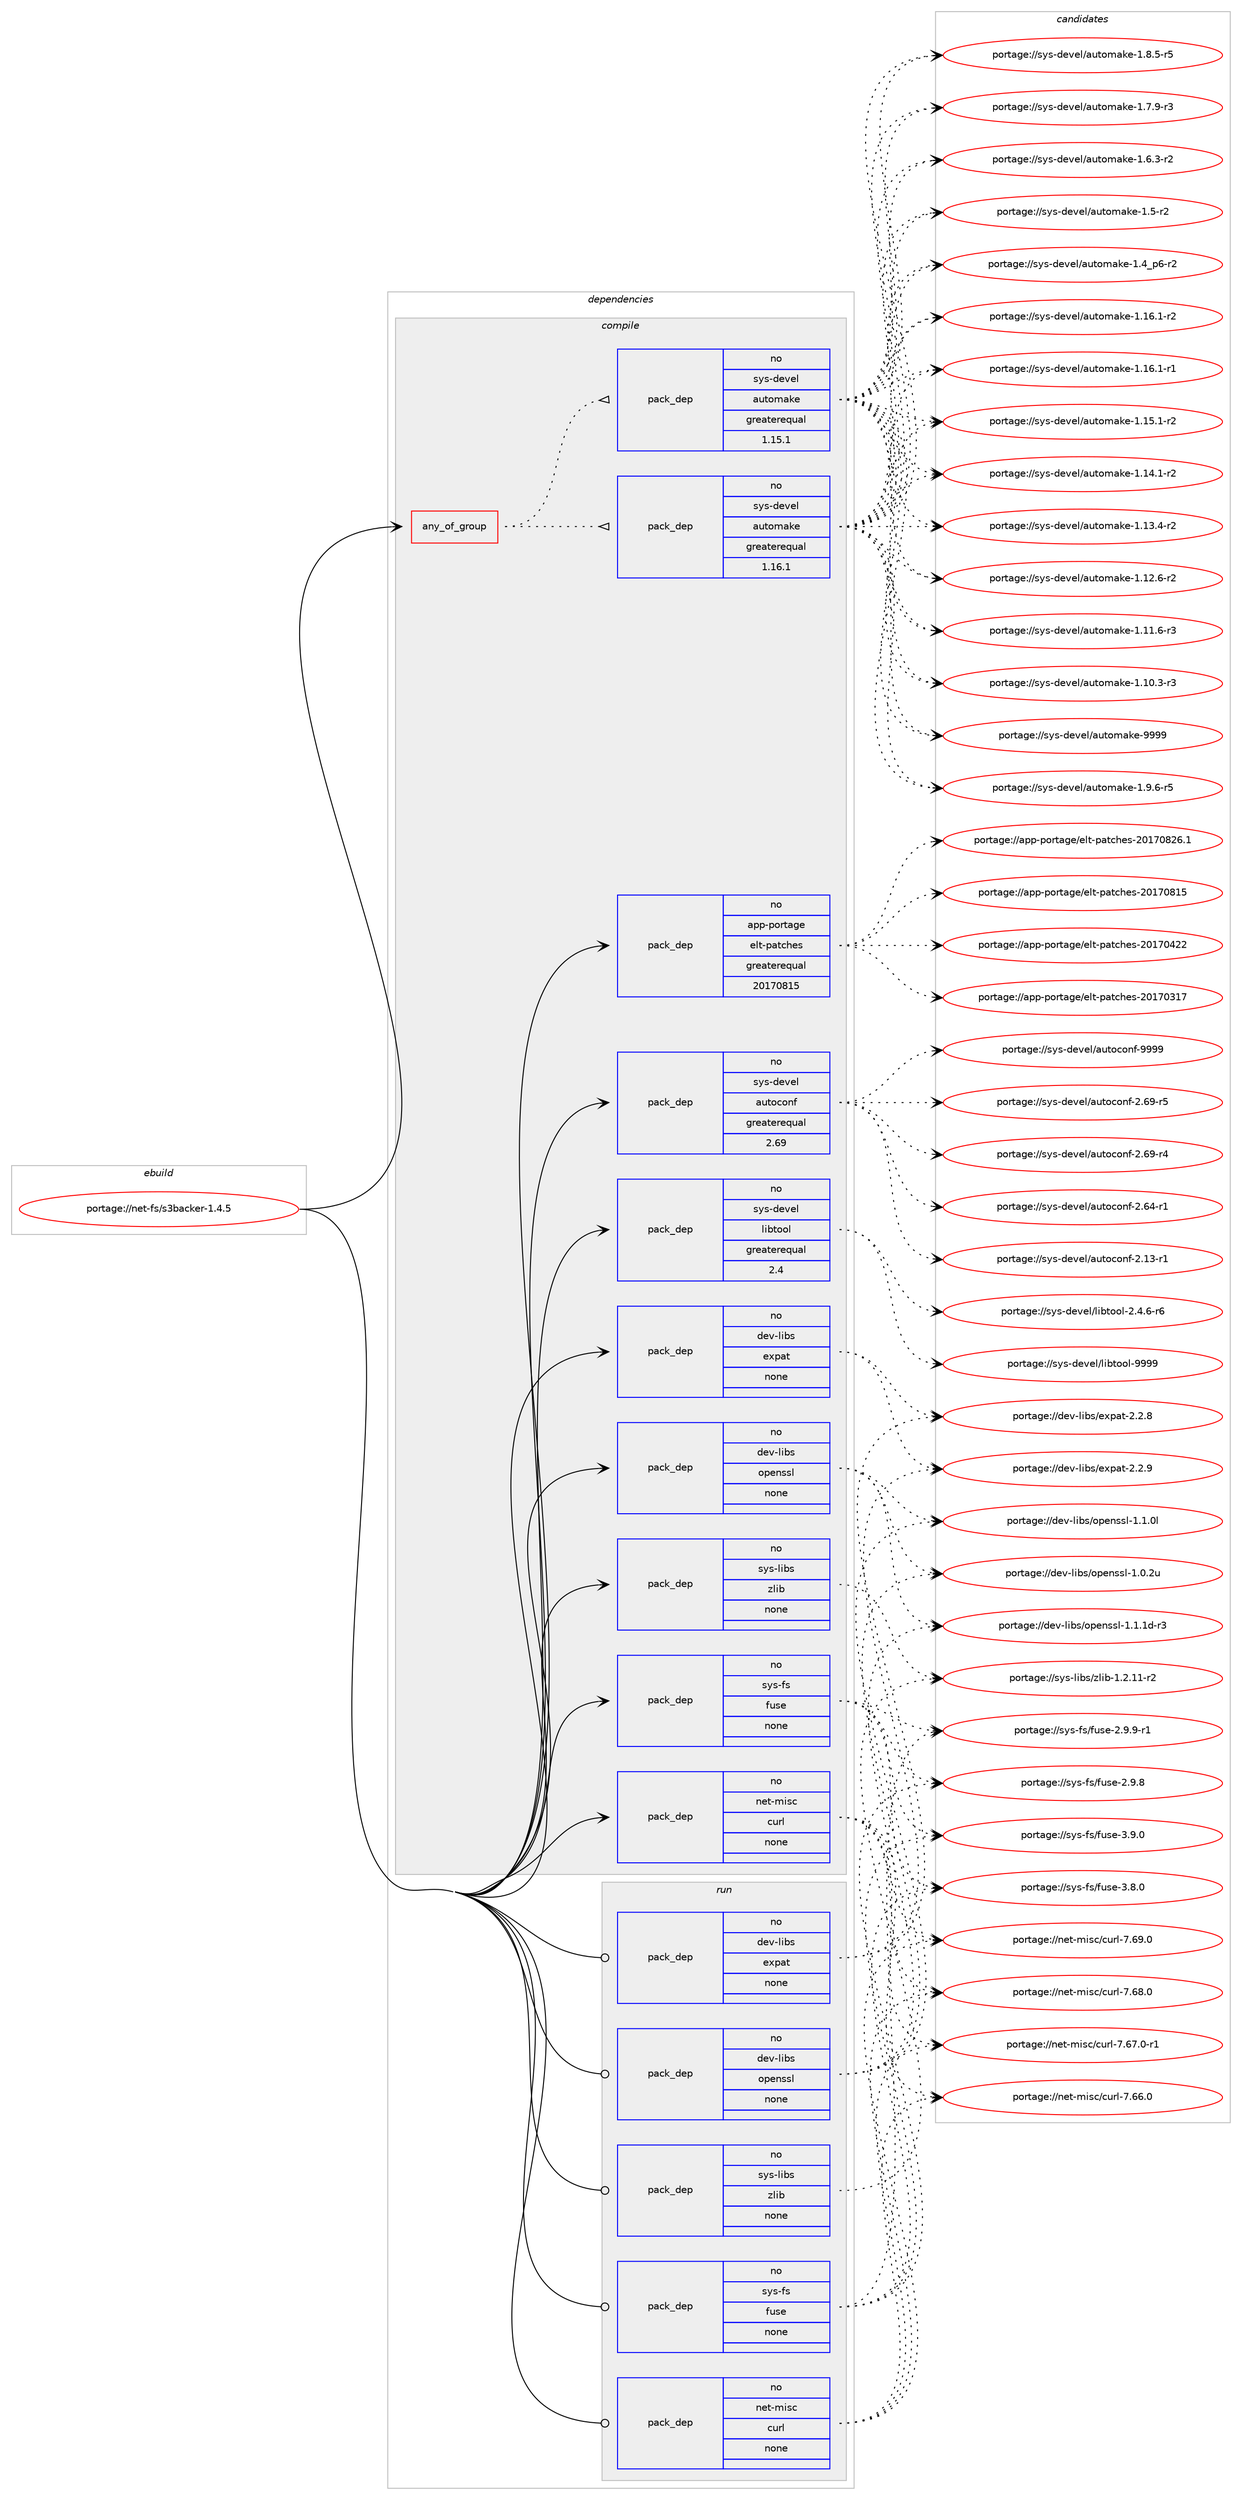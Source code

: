 digraph prolog {

# *************
# Graph options
# *************

newrank=true;
concentrate=true;
compound=true;
graph [rankdir=LR,fontname=Helvetica,fontsize=10,ranksep=1.5];#, ranksep=2.5, nodesep=0.2];
edge  [arrowhead=vee];
node  [fontname=Helvetica,fontsize=10];

# **********
# The ebuild
# **********

subgraph cluster_leftcol {
color=gray;
rank=same;
label=<<i>ebuild</i>>;
id [label="portage://net-fs/s3backer-1.4.5", color=red, width=4, href="../net-fs/s3backer-1.4.5.svg"];
}

# ****************
# The dependencies
# ****************

subgraph cluster_midcol {
color=gray;
label=<<i>dependencies</i>>;
subgraph cluster_compile {
fillcolor="#eeeeee";
style=filled;
label=<<i>compile</i>>;
subgraph any878 {
dependency39055 [label=<<TABLE BORDER="0" CELLBORDER="1" CELLSPACING="0" CELLPADDING="4"><TR><TD CELLPADDING="10">any_of_group</TD></TR></TABLE>>, shape=none, color=red];subgraph pack30999 {
dependency39056 [label=<<TABLE BORDER="0" CELLBORDER="1" CELLSPACING="0" CELLPADDING="4" WIDTH="220"><TR><TD ROWSPAN="6" CELLPADDING="30">pack_dep</TD></TR><TR><TD WIDTH="110">no</TD></TR><TR><TD>sys-devel</TD></TR><TR><TD>automake</TD></TR><TR><TD>greaterequal</TD></TR><TR><TD>1.16.1</TD></TR></TABLE>>, shape=none, color=blue];
}
dependency39055:e -> dependency39056:w [weight=20,style="dotted",arrowhead="oinv"];
subgraph pack31000 {
dependency39057 [label=<<TABLE BORDER="0" CELLBORDER="1" CELLSPACING="0" CELLPADDING="4" WIDTH="220"><TR><TD ROWSPAN="6" CELLPADDING="30">pack_dep</TD></TR><TR><TD WIDTH="110">no</TD></TR><TR><TD>sys-devel</TD></TR><TR><TD>automake</TD></TR><TR><TD>greaterequal</TD></TR><TR><TD>1.15.1</TD></TR></TABLE>>, shape=none, color=blue];
}
dependency39055:e -> dependency39057:w [weight=20,style="dotted",arrowhead="oinv"];
}
id:e -> dependency39055:w [weight=20,style="solid",arrowhead="vee"];
subgraph pack31001 {
dependency39058 [label=<<TABLE BORDER="0" CELLBORDER="1" CELLSPACING="0" CELLPADDING="4" WIDTH="220"><TR><TD ROWSPAN="6" CELLPADDING="30">pack_dep</TD></TR><TR><TD WIDTH="110">no</TD></TR><TR><TD>app-portage</TD></TR><TR><TD>elt-patches</TD></TR><TR><TD>greaterequal</TD></TR><TR><TD>20170815</TD></TR></TABLE>>, shape=none, color=blue];
}
id:e -> dependency39058:w [weight=20,style="solid",arrowhead="vee"];
subgraph pack31002 {
dependency39059 [label=<<TABLE BORDER="0" CELLBORDER="1" CELLSPACING="0" CELLPADDING="4" WIDTH="220"><TR><TD ROWSPAN="6" CELLPADDING="30">pack_dep</TD></TR><TR><TD WIDTH="110">no</TD></TR><TR><TD>dev-libs</TD></TR><TR><TD>expat</TD></TR><TR><TD>none</TD></TR><TR><TD></TD></TR></TABLE>>, shape=none, color=blue];
}
id:e -> dependency39059:w [weight=20,style="solid",arrowhead="vee"];
subgraph pack31003 {
dependency39060 [label=<<TABLE BORDER="0" CELLBORDER="1" CELLSPACING="0" CELLPADDING="4" WIDTH="220"><TR><TD ROWSPAN="6" CELLPADDING="30">pack_dep</TD></TR><TR><TD WIDTH="110">no</TD></TR><TR><TD>dev-libs</TD></TR><TR><TD>openssl</TD></TR><TR><TD>none</TD></TR><TR><TD></TD></TR></TABLE>>, shape=none, color=blue];
}
id:e -> dependency39060:w [weight=20,style="solid",arrowhead="vee"];
subgraph pack31004 {
dependency39061 [label=<<TABLE BORDER="0" CELLBORDER="1" CELLSPACING="0" CELLPADDING="4" WIDTH="220"><TR><TD ROWSPAN="6" CELLPADDING="30">pack_dep</TD></TR><TR><TD WIDTH="110">no</TD></TR><TR><TD>net-misc</TD></TR><TR><TD>curl</TD></TR><TR><TD>none</TD></TR><TR><TD></TD></TR></TABLE>>, shape=none, color=blue];
}
id:e -> dependency39061:w [weight=20,style="solid",arrowhead="vee"];
subgraph pack31005 {
dependency39062 [label=<<TABLE BORDER="0" CELLBORDER="1" CELLSPACING="0" CELLPADDING="4" WIDTH="220"><TR><TD ROWSPAN="6" CELLPADDING="30">pack_dep</TD></TR><TR><TD WIDTH="110">no</TD></TR><TR><TD>sys-devel</TD></TR><TR><TD>autoconf</TD></TR><TR><TD>greaterequal</TD></TR><TR><TD>2.69</TD></TR></TABLE>>, shape=none, color=blue];
}
id:e -> dependency39062:w [weight=20,style="solid",arrowhead="vee"];
subgraph pack31006 {
dependency39063 [label=<<TABLE BORDER="0" CELLBORDER="1" CELLSPACING="0" CELLPADDING="4" WIDTH="220"><TR><TD ROWSPAN="6" CELLPADDING="30">pack_dep</TD></TR><TR><TD WIDTH="110">no</TD></TR><TR><TD>sys-devel</TD></TR><TR><TD>libtool</TD></TR><TR><TD>greaterequal</TD></TR><TR><TD>2.4</TD></TR></TABLE>>, shape=none, color=blue];
}
id:e -> dependency39063:w [weight=20,style="solid",arrowhead="vee"];
subgraph pack31007 {
dependency39064 [label=<<TABLE BORDER="0" CELLBORDER="1" CELLSPACING="0" CELLPADDING="4" WIDTH="220"><TR><TD ROWSPAN="6" CELLPADDING="30">pack_dep</TD></TR><TR><TD WIDTH="110">no</TD></TR><TR><TD>sys-fs</TD></TR><TR><TD>fuse</TD></TR><TR><TD>none</TD></TR><TR><TD></TD></TR></TABLE>>, shape=none, color=blue];
}
id:e -> dependency39064:w [weight=20,style="solid",arrowhead="vee"];
subgraph pack31008 {
dependency39065 [label=<<TABLE BORDER="0" CELLBORDER="1" CELLSPACING="0" CELLPADDING="4" WIDTH="220"><TR><TD ROWSPAN="6" CELLPADDING="30">pack_dep</TD></TR><TR><TD WIDTH="110">no</TD></TR><TR><TD>sys-libs</TD></TR><TR><TD>zlib</TD></TR><TR><TD>none</TD></TR><TR><TD></TD></TR></TABLE>>, shape=none, color=blue];
}
id:e -> dependency39065:w [weight=20,style="solid",arrowhead="vee"];
}
subgraph cluster_compileandrun {
fillcolor="#eeeeee";
style=filled;
label=<<i>compile and run</i>>;
}
subgraph cluster_run {
fillcolor="#eeeeee";
style=filled;
label=<<i>run</i>>;
subgraph pack31009 {
dependency39066 [label=<<TABLE BORDER="0" CELLBORDER="1" CELLSPACING="0" CELLPADDING="4" WIDTH="220"><TR><TD ROWSPAN="6" CELLPADDING="30">pack_dep</TD></TR><TR><TD WIDTH="110">no</TD></TR><TR><TD>dev-libs</TD></TR><TR><TD>expat</TD></TR><TR><TD>none</TD></TR><TR><TD></TD></TR></TABLE>>, shape=none, color=blue];
}
id:e -> dependency39066:w [weight=20,style="solid",arrowhead="odot"];
subgraph pack31010 {
dependency39067 [label=<<TABLE BORDER="0" CELLBORDER="1" CELLSPACING="0" CELLPADDING="4" WIDTH="220"><TR><TD ROWSPAN="6" CELLPADDING="30">pack_dep</TD></TR><TR><TD WIDTH="110">no</TD></TR><TR><TD>dev-libs</TD></TR><TR><TD>openssl</TD></TR><TR><TD>none</TD></TR><TR><TD></TD></TR></TABLE>>, shape=none, color=blue];
}
id:e -> dependency39067:w [weight=20,style="solid",arrowhead="odot"];
subgraph pack31011 {
dependency39068 [label=<<TABLE BORDER="0" CELLBORDER="1" CELLSPACING="0" CELLPADDING="4" WIDTH="220"><TR><TD ROWSPAN="6" CELLPADDING="30">pack_dep</TD></TR><TR><TD WIDTH="110">no</TD></TR><TR><TD>net-misc</TD></TR><TR><TD>curl</TD></TR><TR><TD>none</TD></TR><TR><TD></TD></TR></TABLE>>, shape=none, color=blue];
}
id:e -> dependency39068:w [weight=20,style="solid",arrowhead="odot"];
subgraph pack31012 {
dependency39069 [label=<<TABLE BORDER="0" CELLBORDER="1" CELLSPACING="0" CELLPADDING="4" WIDTH="220"><TR><TD ROWSPAN="6" CELLPADDING="30">pack_dep</TD></TR><TR><TD WIDTH="110">no</TD></TR><TR><TD>sys-fs</TD></TR><TR><TD>fuse</TD></TR><TR><TD>none</TD></TR><TR><TD></TD></TR></TABLE>>, shape=none, color=blue];
}
id:e -> dependency39069:w [weight=20,style="solid",arrowhead="odot"];
subgraph pack31013 {
dependency39070 [label=<<TABLE BORDER="0" CELLBORDER="1" CELLSPACING="0" CELLPADDING="4" WIDTH="220"><TR><TD ROWSPAN="6" CELLPADDING="30">pack_dep</TD></TR><TR><TD WIDTH="110">no</TD></TR><TR><TD>sys-libs</TD></TR><TR><TD>zlib</TD></TR><TR><TD>none</TD></TR><TR><TD></TD></TR></TABLE>>, shape=none, color=blue];
}
id:e -> dependency39070:w [weight=20,style="solid",arrowhead="odot"];
}
}

# **************
# The candidates
# **************

subgraph cluster_choices {
rank=same;
color=gray;
label=<<i>candidates</i>>;

subgraph choice30999 {
color=black;
nodesep=1;
choice115121115451001011181011084797117116111109971071014557575757 [label="portage://sys-devel/automake-9999", color=red, width=4,href="../sys-devel/automake-9999.svg"];
choice115121115451001011181011084797117116111109971071014549465746544511453 [label="portage://sys-devel/automake-1.9.6-r5", color=red, width=4,href="../sys-devel/automake-1.9.6-r5.svg"];
choice115121115451001011181011084797117116111109971071014549465646534511453 [label="portage://sys-devel/automake-1.8.5-r5", color=red, width=4,href="../sys-devel/automake-1.8.5-r5.svg"];
choice115121115451001011181011084797117116111109971071014549465546574511451 [label="portage://sys-devel/automake-1.7.9-r3", color=red, width=4,href="../sys-devel/automake-1.7.9-r3.svg"];
choice115121115451001011181011084797117116111109971071014549465446514511450 [label="portage://sys-devel/automake-1.6.3-r2", color=red, width=4,href="../sys-devel/automake-1.6.3-r2.svg"];
choice11512111545100101118101108479711711611110997107101454946534511450 [label="portage://sys-devel/automake-1.5-r2", color=red, width=4,href="../sys-devel/automake-1.5-r2.svg"];
choice115121115451001011181011084797117116111109971071014549465295112544511450 [label="portage://sys-devel/automake-1.4_p6-r2", color=red, width=4,href="../sys-devel/automake-1.4_p6-r2.svg"];
choice11512111545100101118101108479711711611110997107101454946495446494511450 [label="portage://sys-devel/automake-1.16.1-r2", color=red, width=4,href="../sys-devel/automake-1.16.1-r2.svg"];
choice11512111545100101118101108479711711611110997107101454946495446494511449 [label="portage://sys-devel/automake-1.16.1-r1", color=red, width=4,href="../sys-devel/automake-1.16.1-r1.svg"];
choice11512111545100101118101108479711711611110997107101454946495346494511450 [label="portage://sys-devel/automake-1.15.1-r2", color=red, width=4,href="../sys-devel/automake-1.15.1-r2.svg"];
choice11512111545100101118101108479711711611110997107101454946495246494511450 [label="portage://sys-devel/automake-1.14.1-r2", color=red, width=4,href="../sys-devel/automake-1.14.1-r2.svg"];
choice11512111545100101118101108479711711611110997107101454946495146524511450 [label="portage://sys-devel/automake-1.13.4-r2", color=red, width=4,href="../sys-devel/automake-1.13.4-r2.svg"];
choice11512111545100101118101108479711711611110997107101454946495046544511450 [label="portage://sys-devel/automake-1.12.6-r2", color=red, width=4,href="../sys-devel/automake-1.12.6-r2.svg"];
choice11512111545100101118101108479711711611110997107101454946494946544511451 [label="portage://sys-devel/automake-1.11.6-r3", color=red, width=4,href="../sys-devel/automake-1.11.6-r3.svg"];
choice11512111545100101118101108479711711611110997107101454946494846514511451 [label="portage://sys-devel/automake-1.10.3-r3", color=red, width=4,href="../sys-devel/automake-1.10.3-r3.svg"];
dependency39056:e -> choice115121115451001011181011084797117116111109971071014557575757:w [style=dotted,weight="100"];
dependency39056:e -> choice115121115451001011181011084797117116111109971071014549465746544511453:w [style=dotted,weight="100"];
dependency39056:e -> choice115121115451001011181011084797117116111109971071014549465646534511453:w [style=dotted,weight="100"];
dependency39056:e -> choice115121115451001011181011084797117116111109971071014549465546574511451:w [style=dotted,weight="100"];
dependency39056:e -> choice115121115451001011181011084797117116111109971071014549465446514511450:w [style=dotted,weight="100"];
dependency39056:e -> choice11512111545100101118101108479711711611110997107101454946534511450:w [style=dotted,weight="100"];
dependency39056:e -> choice115121115451001011181011084797117116111109971071014549465295112544511450:w [style=dotted,weight="100"];
dependency39056:e -> choice11512111545100101118101108479711711611110997107101454946495446494511450:w [style=dotted,weight="100"];
dependency39056:e -> choice11512111545100101118101108479711711611110997107101454946495446494511449:w [style=dotted,weight="100"];
dependency39056:e -> choice11512111545100101118101108479711711611110997107101454946495346494511450:w [style=dotted,weight="100"];
dependency39056:e -> choice11512111545100101118101108479711711611110997107101454946495246494511450:w [style=dotted,weight="100"];
dependency39056:e -> choice11512111545100101118101108479711711611110997107101454946495146524511450:w [style=dotted,weight="100"];
dependency39056:e -> choice11512111545100101118101108479711711611110997107101454946495046544511450:w [style=dotted,weight="100"];
dependency39056:e -> choice11512111545100101118101108479711711611110997107101454946494946544511451:w [style=dotted,weight="100"];
dependency39056:e -> choice11512111545100101118101108479711711611110997107101454946494846514511451:w [style=dotted,weight="100"];
}
subgraph choice31000 {
color=black;
nodesep=1;
choice115121115451001011181011084797117116111109971071014557575757 [label="portage://sys-devel/automake-9999", color=red, width=4,href="../sys-devel/automake-9999.svg"];
choice115121115451001011181011084797117116111109971071014549465746544511453 [label="portage://sys-devel/automake-1.9.6-r5", color=red, width=4,href="../sys-devel/automake-1.9.6-r5.svg"];
choice115121115451001011181011084797117116111109971071014549465646534511453 [label="portage://sys-devel/automake-1.8.5-r5", color=red, width=4,href="../sys-devel/automake-1.8.5-r5.svg"];
choice115121115451001011181011084797117116111109971071014549465546574511451 [label="portage://sys-devel/automake-1.7.9-r3", color=red, width=4,href="../sys-devel/automake-1.7.9-r3.svg"];
choice115121115451001011181011084797117116111109971071014549465446514511450 [label="portage://sys-devel/automake-1.6.3-r2", color=red, width=4,href="../sys-devel/automake-1.6.3-r2.svg"];
choice11512111545100101118101108479711711611110997107101454946534511450 [label="portage://sys-devel/automake-1.5-r2", color=red, width=4,href="../sys-devel/automake-1.5-r2.svg"];
choice115121115451001011181011084797117116111109971071014549465295112544511450 [label="portage://sys-devel/automake-1.4_p6-r2", color=red, width=4,href="../sys-devel/automake-1.4_p6-r2.svg"];
choice11512111545100101118101108479711711611110997107101454946495446494511450 [label="portage://sys-devel/automake-1.16.1-r2", color=red, width=4,href="../sys-devel/automake-1.16.1-r2.svg"];
choice11512111545100101118101108479711711611110997107101454946495446494511449 [label="portage://sys-devel/automake-1.16.1-r1", color=red, width=4,href="../sys-devel/automake-1.16.1-r1.svg"];
choice11512111545100101118101108479711711611110997107101454946495346494511450 [label="portage://sys-devel/automake-1.15.1-r2", color=red, width=4,href="../sys-devel/automake-1.15.1-r2.svg"];
choice11512111545100101118101108479711711611110997107101454946495246494511450 [label="portage://sys-devel/automake-1.14.1-r2", color=red, width=4,href="../sys-devel/automake-1.14.1-r2.svg"];
choice11512111545100101118101108479711711611110997107101454946495146524511450 [label="portage://sys-devel/automake-1.13.4-r2", color=red, width=4,href="../sys-devel/automake-1.13.4-r2.svg"];
choice11512111545100101118101108479711711611110997107101454946495046544511450 [label="portage://sys-devel/automake-1.12.6-r2", color=red, width=4,href="../sys-devel/automake-1.12.6-r2.svg"];
choice11512111545100101118101108479711711611110997107101454946494946544511451 [label="portage://sys-devel/automake-1.11.6-r3", color=red, width=4,href="../sys-devel/automake-1.11.6-r3.svg"];
choice11512111545100101118101108479711711611110997107101454946494846514511451 [label="portage://sys-devel/automake-1.10.3-r3", color=red, width=4,href="../sys-devel/automake-1.10.3-r3.svg"];
dependency39057:e -> choice115121115451001011181011084797117116111109971071014557575757:w [style=dotted,weight="100"];
dependency39057:e -> choice115121115451001011181011084797117116111109971071014549465746544511453:w [style=dotted,weight="100"];
dependency39057:e -> choice115121115451001011181011084797117116111109971071014549465646534511453:w [style=dotted,weight="100"];
dependency39057:e -> choice115121115451001011181011084797117116111109971071014549465546574511451:w [style=dotted,weight="100"];
dependency39057:e -> choice115121115451001011181011084797117116111109971071014549465446514511450:w [style=dotted,weight="100"];
dependency39057:e -> choice11512111545100101118101108479711711611110997107101454946534511450:w [style=dotted,weight="100"];
dependency39057:e -> choice115121115451001011181011084797117116111109971071014549465295112544511450:w [style=dotted,weight="100"];
dependency39057:e -> choice11512111545100101118101108479711711611110997107101454946495446494511450:w [style=dotted,weight="100"];
dependency39057:e -> choice11512111545100101118101108479711711611110997107101454946495446494511449:w [style=dotted,weight="100"];
dependency39057:e -> choice11512111545100101118101108479711711611110997107101454946495346494511450:w [style=dotted,weight="100"];
dependency39057:e -> choice11512111545100101118101108479711711611110997107101454946495246494511450:w [style=dotted,weight="100"];
dependency39057:e -> choice11512111545100101118101108479711711611110997107101454946495146524511450:w [style=dotted,weight="100"];
dependency39057:e -> choice11512111545100101118101108479711711611110997107101454946495046544511450:w [style=dotted,weight="100"];
dependency39057:e -> choice11512111545100101118101108479711711611110997107101454946494946544511451:w [style=dotted,weight="100"];
dependency39057:e -> choice11512111545100101118101108479711711611110997107101454946494846514511451:w [style=dotted,weight="100"];
}
subgraph choice31001 {
color=black;
nodesep=1;
choice971121124511211111411697103101471011081164511297116991041011154550484955485650544649 [label="portage://app-portage/elt-patches-20170826.1", color=red, width=4,href="../app-portage/elt-patches-20170826.1.svg"];
choice97112112451121111141169710310147101108116451129711699104101115455048495548564953 [label="portage://app-portage/elt-patches-20170815", color=red, width=4,href="../app-portage/elt-patches-20170815.svg"];
choice97112112451121111141169710310147101108116451129711699104101115455048495548525050 [label="portage://app-portage/elt-patches-20170422", color=red, width=4,href="../app-portage/elt-patches-20170422.svg"];
choice97112112451121111141169710310147101108116451129711699104101115455048495548514955 [label="portage://app-portage/elt-patches-20170317", color=red, width=4,href="../app-portage/elt-patches-20170317.svg"];
dependency39058:e -> choice971121124511211111411697103101471011081164511297116991041011154550484955485650544649:w [style=dotted,weight="100"];
dependency39058:e -> choice97112112451121111141169710310147101108116451129711699104101115455048495548564953:w [style=dotted,weight="100"];
dependency39058:e -> choice97112112451121111141169710310147101108116451129711699104101115455048495548525050:w [style=dotted,weight="100"];
dependency39058:e -> choice97112112451121111141169710310147101108116451129711699104101115455048495548514955:w [style=dotted,weight="100"];
}
subgraph choice31002 {
color=black;
nodesep=1;
choice10010111845108105981154710112011297116455046504657 [label="portage://dev-libs/expat-2.2.9", color=red, width=4,href="../dev-libs/expat-2.2.9.svg"];
choice10010111845108105981154710112011297116455046504656 [label="portage://dev-libs/expat-2.2.8", color=red, width=4,href="../dev-libs/expat-2.2.8.svg"];
dependency39059:e -> choice10010111845108105981154710112011297116455046504657:w [style=dotted,weight="100"];
dependency39059:e -> choice10010111845108105981154710112011297116455046504656:w [style=dotted,weight="100"];
}
subgraph choice31003 {
color=black;
nodesep=1;
choice1001011184510810598115471111121011101151151084549464946491004511451 [label="portage://dev-libs/openssl-1.1.1d-r3", color=red, width=4,href="../dev-libs/openssl-1.1.1d-r3.svg"];
choice100101118451081059811547111112101110115115108454946494648108 [label="portage://dev-libs/openssl-1.1.0l", color=red, width=4,href="../dev-libs/openssl-1.1.0l.svg"];
choice100101118451081059811547111112101110115115108454946484650117 [label="portage://dev-libs/openssl-1.0.2u", color=red, width=4,href="../dev-libs/openssl-1.0.2u.svg"];
dependency39060:e -> choice1001011184510810598115471111121011101151151084549464946491004511451:w [style=dotted,weight="100"];
dependency39060:e -> choice100101118451081059811547111112101110115115108454946494648108:w [style=dotted,weight="100"];
dependency39060:e -> choice100101118451081059811547111112101110115115108454946484650117:w [style=dotted,weight="100"];
}
subgraph choice31004 {
color=black;
nodesep=1;
choice1101011164510910511599479911711410845554654574648 [label="portage://net-misc/curl-7.69.0", color=red, width=4,href="../net-misc/curl-7.69.0.svg"];
choice1101011164510910511599479911711410845554654564648 [label="portage://net-misc/curl-7.68.0", color=red, width=4,href="../net-misc/curl-7.68.0.svg"];
choice11010111645109105115994799117114108455546545546484511449 [label="portage://net-misc/curl-7.67.0-r1", color=red, width=4,href="../net-misc/curl-7.67.0-r1.svg"];
choice1101011164510910511599479911711410845554654544648 [label="portage://net-misc/curl-7.66.0", color=red, width=4,href="../net-misc/curl-7.66.0.svg"];
dependency39061:e -> choice1101011164510910511599479911711410845554654574648:w [style=dotted,weight="100"];
dependency39061:e -> choice1101011164510910511599479911711410845554654564648:w [style=dotted,weight="100"];
dependency39061:e -> choice11010111645109105115994799117114108455546545546484511449:w [style=dotted,weight="100"];
dependency39061:e -> choice1101011164510910511599479911711410845554654544648:w [style=dotted,weight="100"];
}
subgraph choice31005 {
color=black;
nodesep=1;
choice115121115451001011181011084797117116111991111101024557575757 [label="portage://sys-devel/autoconf-9999", color=red, width=4,href="../sys-devel/autoconf-9999.svg"];
choice1151211154510010111810110847971171161119911111010245504654574511453 [label="portage://sys-devel/autoconf-2.69-r5", color=red, width=4,href="../sys-devel/autoconf-2.69-r5.svg"];
choice1151211154510010111810110847971171161119911111010245504654574511452 [label="portage://sys-devel/autoconf-2.69-r4", color=red, width=4,href="../sys-devel/autoconf-2.69-r4.svg"];
choice1151211154510010111810110847971171161119911111010245504654524511449 [label="portage://sys-devel/autoconf-2.64-r1", color=red, width=4,href="../sys-devel/autoconf-2.64-r1.svg"];
choice1151211154510010111810110847971171161119911111010245504649514511449 [label="portage://sys-devel/autoconf-2.13-r1", color=red, width=4,href="../sys-devel/autoconf-2.13-r1.svg"];
dependency39062:e -> choice115121115451001011181011084797117116111991111101024557575757:w [style=dotted,weight="100"];
dependency39062:e -> choice1151211154510010111810110847971171161119911111010245504654574511453:w [style=dotted,weight="100"];
dependency39062:e -> choice1151211154510010111810110847971171161119911111010245504654574511452:w [style=dotted,weight="100"];
dependency39062:e -> choice1151211154510010111810110847971171161119911111010245504654524511449:w [style=dotted,weight="100"];
dependency39062:e -> choice1151211154510010111810110847971171161119911111010245504649514511449:w [style=dotted,weight="100"];
}
subgraph choice31006 {
color=black;
nodesep=1;
choice1151211154510010111810110847108105981161111111084557575757 [label="portage://sys-devel/libtool-9999", color=red, width=4,href="../sys-devel/libtool-9999.svg"];
choice1151211154510010111810110847108105981161111111084550465246544511454 [label="portage://sys-devel/libtool-2.4.6-r6", color=red, width=4,href="../sys-devel/libtool-2.4.6-r6.svg"];
dependency39063:e -> choice1151211154510010111810110847108105981161111111084557575757:w [style=dotted,weight="100"];
dependency39063:e -> choice1151211154510010111810110847108105981161111111084550465246544511454:w [style=dotted,weight="100"];
}
subgraph choice31007 {
color=black;
nodesep=1;
choice1151211154510211547102117115101455146574648 [label="portage://sys-fs/fuse-3.9.0", color=red, width=4,href="../sys-fs/fuse-3.9.0.svg"];
choice1151211154510211547102117115101455146564648 [label="portage://sys-fs/fuse-3.8.0", color=red, width=4,href="../sys-fs/fuse-3.8.0.svg"];
choice11512111545102115471021171151014550465746574511449 [label="portage://sys-fs/fuse-2.9.9-r1", color=red, width=4,href="../sys-fs/fuse-2.9.9-r1.svg"];
choice1151211154510211547102117115101455046574656 [label="portage://sys-fs/fuse-2.9.8", color=red, width=4,href="../sys-fs/fuse-2.9.8.svg"];
dependency39064:e -> choice1151211154510211547102117115101455146574648:w [style=dotted,weight="100"];
dependency39064:e -> choice1151211154510211547102117115101455146564648:w [style=dotted,weight="100"];
dependency39064:e -> choice11512111545102115471021171151014550465746574511449:w [style=dotted,weight="100"];
dependency39064:e -> choice1151211154510211547102117115101455046574656:w [style=dotted,weight="100"];
}
subgraph choice31008 {
color=black;
nodesep=1;
choice11512111545108105981154712210810598454946504649494511450 [label="portage://sys-libs/zlib-1.2.11-r2", color=red, width=4,href="../sys-libs/zlib-1.2.11-r2.svg"];
dependency39065:e -> choice11512111545108105981154712210810598454946504649494511450:w [style=dotted,weight="100"];
}
subgraph choice31009 {
color=black;
nodesep=1;
choice10010111845108105981154710112011297116455046504657 [label="portage://dev-libs/expat-2.2.9", color=red, width=4,href="../dev-libs/expat-2.2.9.svg"];
choice10010111845108105981154710112011297116455046504656 [label="portage://dev-libs/expat-2.2.8", color=red, width=4,href="../dev-libs/expat-2.2.8.svg"];
dependency39066:e -> choice10010111845108105981154710112011297116455046504657:w [style=dotted,weight="100"];
dependency39066:e -> choice10010111845108105981154710112011297116455046504656:w [style=dotted,weight="100"];
}
subgraph choice31010 {
color=black;
nodesep=1;
choice1001011184510810598115471111121011101151151084549464946491004511451 [label="portage://dev-libs/openssl-1.1.1d-r3", color=red, width=4,href="../dev-libs/openssl-1.1.1d-r3.svg"];
choice100101118451081059811547111112101110115115108454946494648108 [label="portage://dev-libs/openssl-1.1.0l", color=red, width=4,href="../dev-libs/openssl-1.1.0l.svg"];
choice100101118451081059811547111112101110115115108454946484650117 [label="portage://dev-libs/openssl-1.0.2u", color=red, width=4,href="../dev-libs/openssl-1.0.2u.svg"];
dependency39067:e -> choice1001011184510810598115471111121011101151151084549464946491004511451:w [style=dotted,weight="100"];
dependency39067:e -> choice100101118451081059811547111112101110115115108454946494648108:w [style=dotted,weight="100"];
dependency39067:e -> choice100101118451081059811547111112101110115115108454946484650117:w [style=dotted,weight="100"];
}
subgraph choice31011 {
color=black;
nodesep=1;
choice1101011164510910511599479911711410845554654574648 [label="portage://net-misc/curl-7.69.0", color=red, width=4,href="../net-misc/curl-7.69.0.svg"];
choice1101011164510910511599479911711410845554654564648 [label="portage://net-misc/curl-7.68.0", color=red, width=4,href="../net-misc/curl-7.68.0.svg"];
choice11010111645109105115994799117114108455546545546484511449 [label="portage://net-misc/curl-7.67.0-r1", color=red, width=4,href="../net-misc/curl-7.67.0-r1.svg"];
choice1101011164510910511599479911711410845554654544648 [label="portage://net-misc/curl-7.66.0", color=red, width=4,href="../net-misc/curl-7.66.0.svg"];
dependency39068:e -> choice1101011164510910511599479911711410845554654574648:w [style=dotted,weight="100"];
dependency39068:e -> choice1101011164510910511599479911711410845554654564648:w [style=dotted,weight="100"];
dependency39068:e -> choice11010111645109105115994799117114108455546545546484511449:w [style=dotted,weight="100"];
dependency39068:e -> choice1101011164510910511599479911711410845554654544648:w [style=dotted,weight="100"];
}
subgraph choice31012 {
color=black;
nodesep=1;
choice1151211154510211547102117115101455146574648 [label="portage://sys-fs/fuse-3.9.0", color=red, width=4,href="../sys-fs/fuse-3.9.0.svg"];
choice1151211154510211547102117115101455146564648 [label="portage://sys-fs/fuse-3.8.0", color=red, width=4,href="../sys-fs/fuse-3.8.0.svg"];
choice11512111545102115471021171151014550465746574511449 [label="portage://sys-fs/fuse-2.9.9-r1", color=red, width=4,href="../sys-fs/fuse-2.9.9-r1.svg"];
choice1151211154510211547102117115101455046574656 [label="portage://sys-fs/fuse-2.9.8", color=red, width=4,href="../sys-fs/fuse-2.9.8.svg"];
dependency39069:e -> choice1151211154510211547102117115101455146574648:w [style=dotted,weight="100"];
dependency39069:e -> choice1151211154510211547102117115101455146564648:w [style=dotted,weight="100"];
dependency39069:e -> choice11512111545102115471021171151014550465746574511449:w [style=dotted,weight="100"];
dependency39069:e -> choice1151211154510211547102117115101455046574656:w [style=dotted,weight="100"];
}
subgraph choice31013 {
color=black;
nodesep=1;
choice11512111545108105981154712210810598454946504649494511450 [label="portage://sys-libs/zlib-1.2.11-r2", color=red, width=4,href="../sys-libs/zlib-1.2.11-r2.svg"];
dependency39070:e -> choice11512111545108105981154712210810598454946504649494511450:w [style=dotted,weight="100"];
}
}

}
